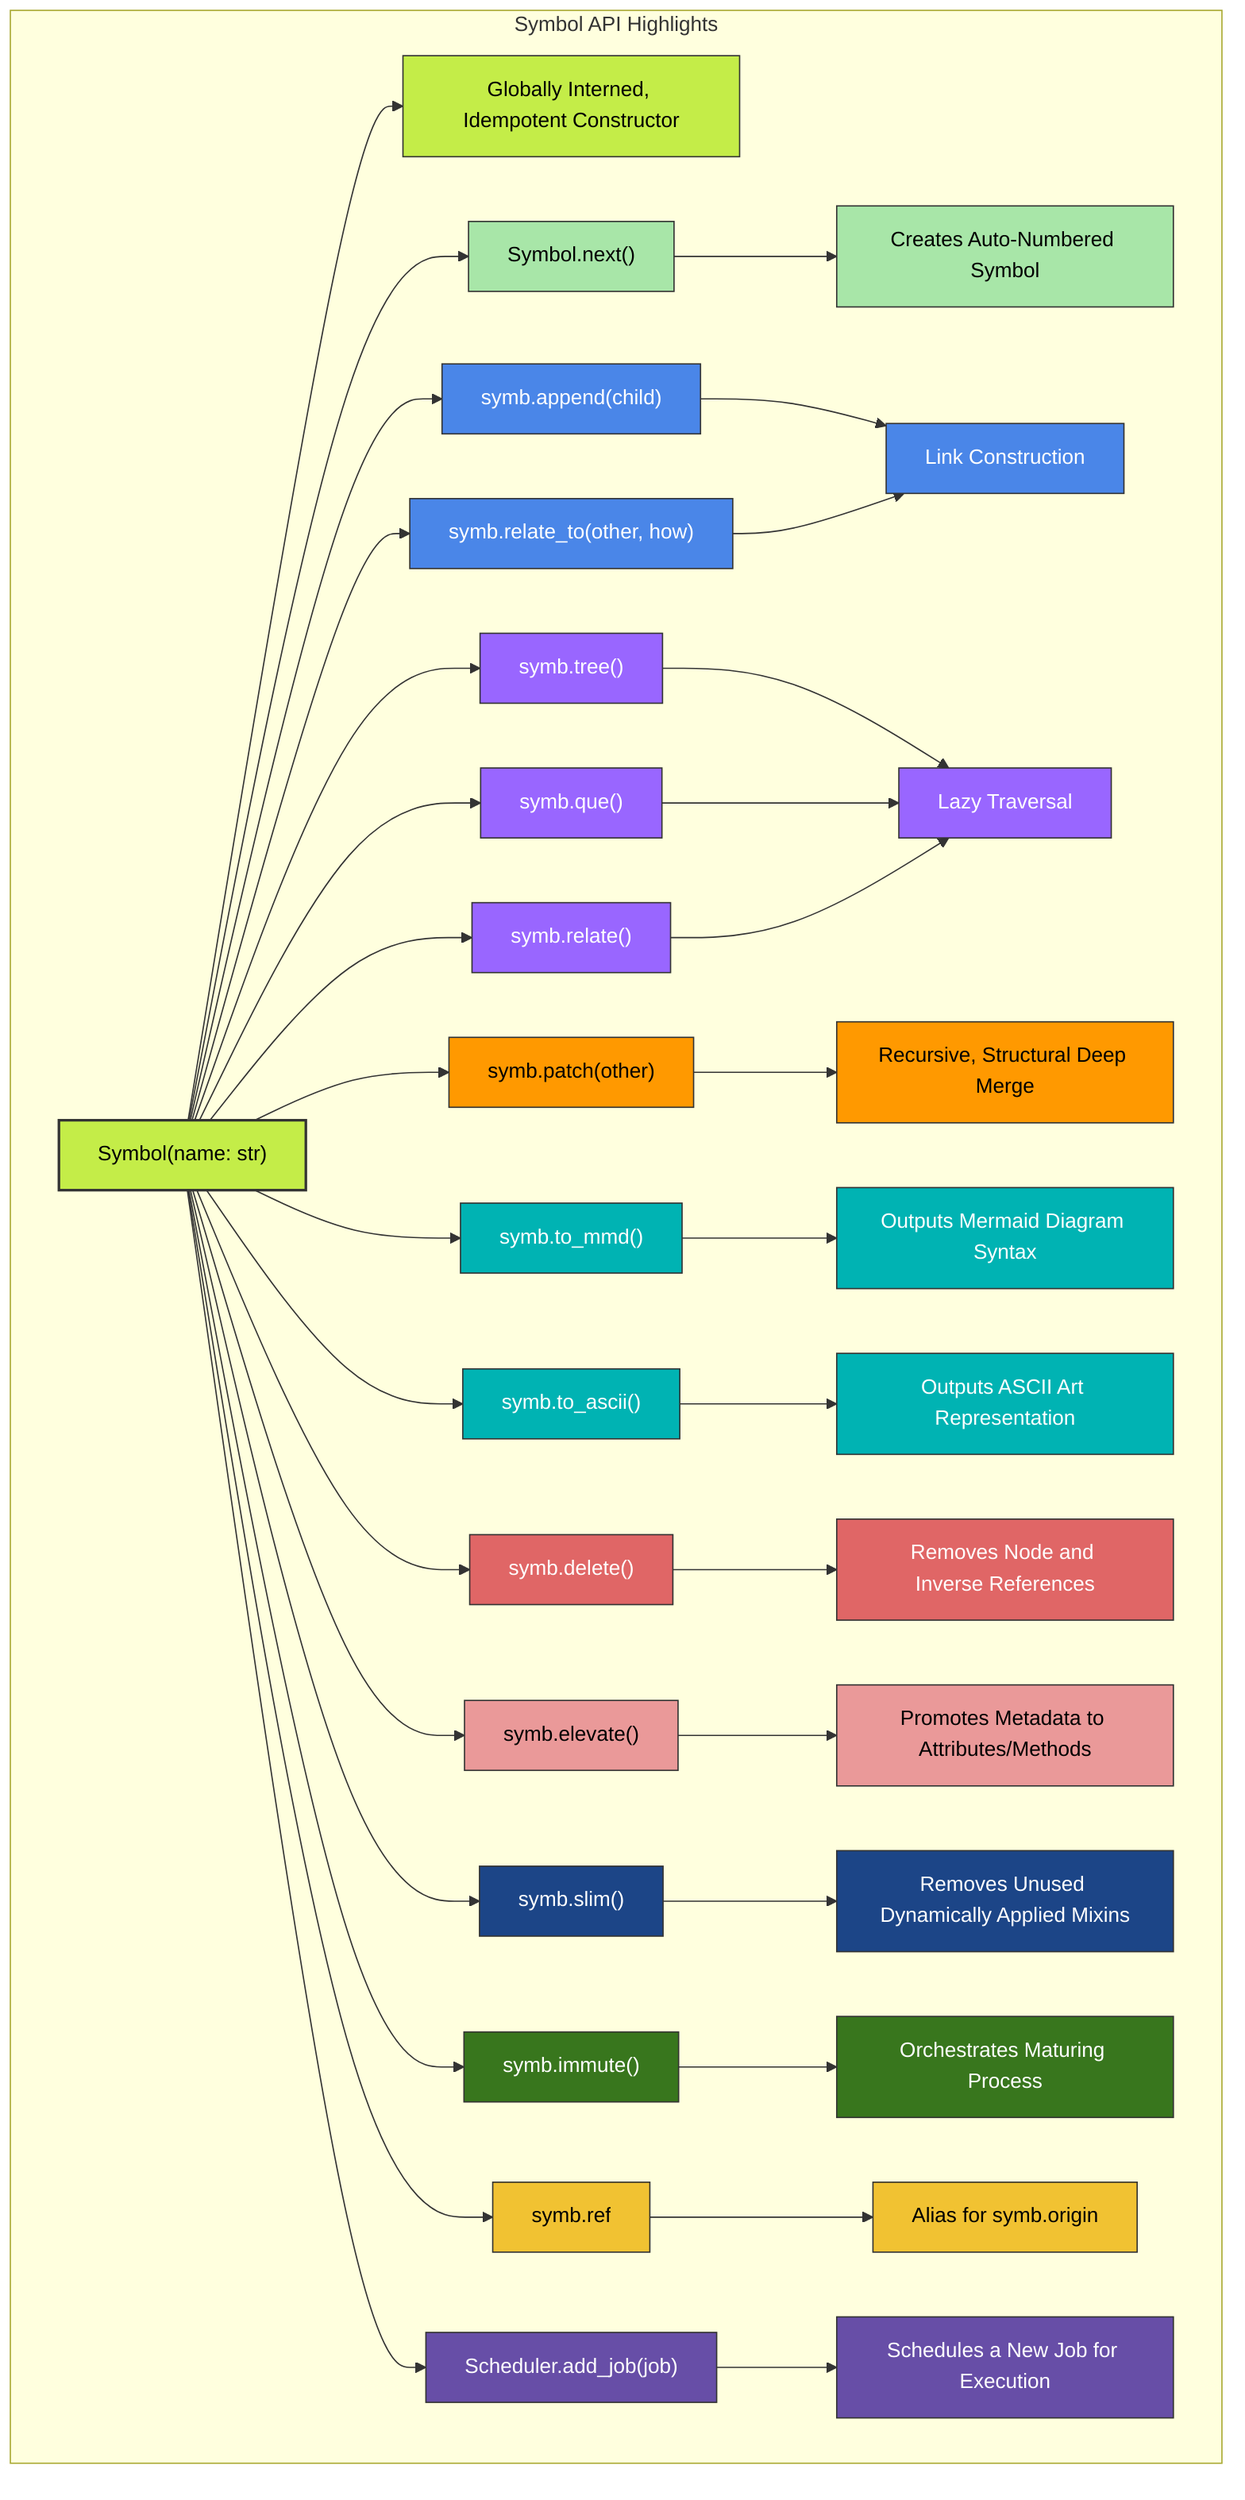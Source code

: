 graph
    subgraph "Symbol API Highlights"
        A[Symbol#40;name: str#41;] --> B[Globally Interned, Idempotent Constructor];
        A --> C[Symbol.next#40;#41;];
        C --> D[Creates Auto-Numbered Symbol];
        A --> E[symb.append#40;child#41;];
        A --> F[symb.relate_to#40;other, how#41;];
        E --> G[Link Construction];
        F --> G;
        A --> H[symb.tree#40;#41;];
        A --> I[symb.que#40;#41;];
        A --> J[symb.relate#40;#41;];
        H --> K[Lazy Traversal];
        I --> K;
        J --> K;
        A --> L[symb.patch#40;other#41;];
        L --> M[Recursive, Structural Deep Merge];
        A --> N[symb.to_mmd#40;#41;];
        N --> O[Outputs Mermaid Diagram Syntax];
        A --> P[symb.to_ascii#40;#41;];
        P --> Q[Outputs ASCII Art Representation];
        A --> R[symb.delete#40;#41;];
        R --> S[Removes Node and Inverse References];
        A --> T[symb.elevate#40;#41;];
        T --> U[Promotes Metadata to Attributes/Methods];
        A --> V[symb.slim#40;#41;];
        V --> W[Removes Unused Dynamically Applied Mixins];
        A --> X[symb.immute#40;#41;];
        X --> Y[Orchestrates Maturing Process];
        A --> Z[symb.ref];
        Z --> AA[Alias for symb.origin];
        A --> AB[Scheduler.add_job#40;job#41;];
        AB --> AC[Schedules a New Job for Execution];
    end

    %% Main Symbol node
    style A fill:#c4ed48,stroke:#333,stroke-width:2px,color:#000000;
    style B fill:#c4ed48,stroke:#333,stroke-width:1px,color:#000000;

    %% Symbol creation group - light green
    style C fill:#a8e6a8,stroke:#333,stroke-width:1px,color:#000000;
    style D fill:#a8e6a8,stroke:#333,stroke-width:1px,color:#000000;

    %% Relationship management group - blue
    style E fill:#4a86e8,stroke:#333,stroke-width:1px,color:#ffffff;
    style F fill:#4a86e8,stroke:#333,stroke-width:1px,color:#ffffff;
    style G fill:#4a86e8,stroke:#333,stroke-width:1px,color:#ffffff;

    %% Traversal group - purple
    style H fill:#9966ff,stroke:#333,stroke-width:1px,color:#ffffff;
    style I fill:#9966ff,stroke:#333,stroke-width:1px,color:#ffffff;
    style J fill:#9966ff,stroke:#333,stroke-width:1px,color:#ffffff;
    style K fill:#9966ff,stroke:#333,stroke-width:1px,color:#ffffff;

    %% Data manipulation group - orange
    style L fill:#ff9900,stroke:#333,stroke-width:1px,color:#000000;
    style M fill:#ff9900,stroke:#333,stroke-width:1px,color:#000000;

    %% Visualization group - teal
    style N fill:#00b3b3,stroke:#333,stroke-width:1px,color:#ffffff;
    style O fill:#00b3b3,stroke:#333,stroke-width:1px,color:#ffffff;
    style P fill:#00b3b3,stroke:#333,stroke-width:1px,color:#ffffff;
    style Q fill:#00b3b3,stroke:#333,stroke-width:1px,color:#ffffff;

    %% Node management group - red
    style R fill:#e06666,stroke:#333,stroke-width:1px,color:#ffffff;
    style S fill:#e06666,stroke:#333,stroke-width:1px,color:#ffffff;

    %% Metadata management group - pink
    style T fill:#ea9999,stroke:#333,stroke-width:1px,color:#000000;
    style U fill:#ea9999,stroke:#333,stroke-width:1px,color:#000000;

    %% Optimization group - dark blue
    style V fill:#1c4587,stroke:#333,stroke-width:1px,color:#ffffff;
    style W fill:#1c4587,stroke:#333,stroke-width:1px,color:#ffffff;

    %% Lifecycle management group - dark green
    style X fill:#38761d,stroke:#333,stroke-width:1px,color:#ffffff;
    style Y fill:#38761d,stroke:#333,stroke-width:1px,color:#ffffff;

    %% Reference management group - gold
    style Z fill:#f1c232,stroke:#333,stroke-width:1px,color:#000000;
    style AA fill:#f1c232,stroke:#333,stroke-width:1px,color:#000000;

    %% Scheduling group - dark purple
    style AB fill:#674ea7,stroke:#333,stroke-width:1px,color:#ffffff;
    style AC fill:#674ea7,stroke:#333,stroke-width:1px,color:#ffffff;